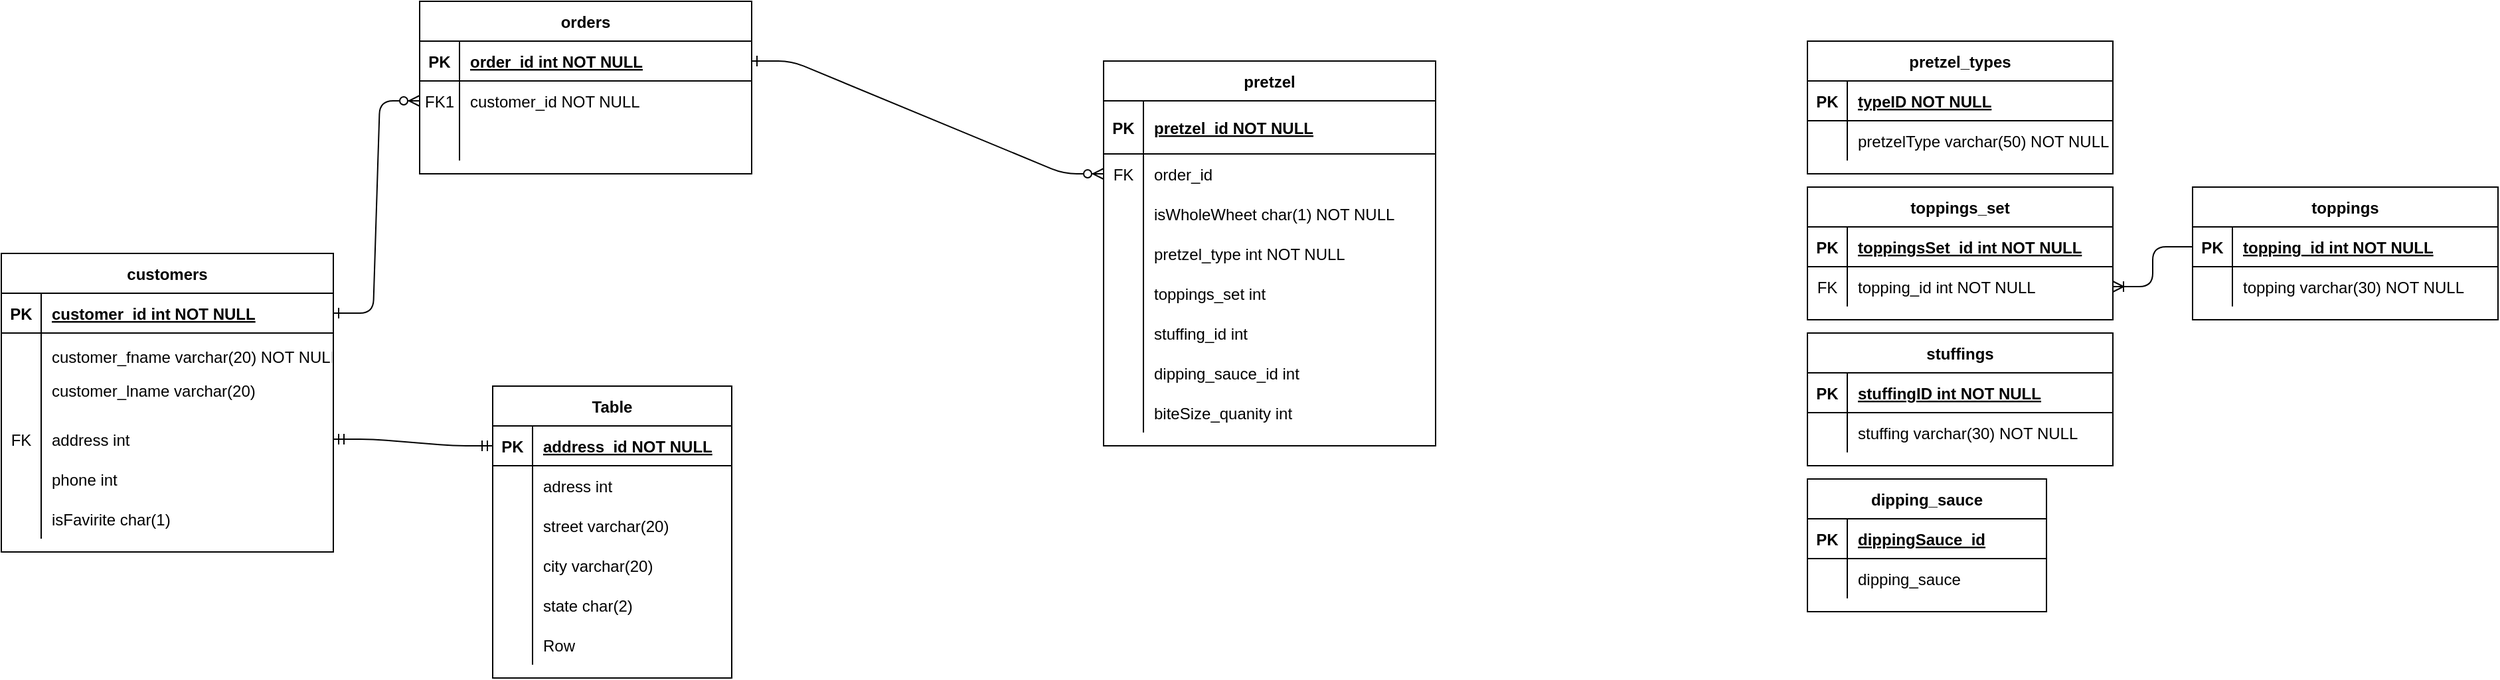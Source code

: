 <mxfile version="14.7.3" type="github">
  <diagram id="R2lEEEUBdFMjLlhIrx00" name="Page-1">
    <mxGraphModel dx="2668" dy="596" grid="1" gridSize="10" guides="1" tooltips="1" connect="1" arrows="1" fold="1" page="1" pageScale="1" pageWidth="850" pageHeight="1100" math="0" shadow="0" extFonts="Permanent Marker^https://fonts.googleapis.com/css?family=Permanent+Marker">
      <root>
        <mxCell id="0" />
        <mxCell id="1" parent="0" />
        <mxCell id="C-vyLk0tnHw3VtMMgP7b-1" value="" style="edgeStyle=entityRelationEdgeStyle;endArrow=ERzeroToMany;startArrow=ERone;endFill=1;startFill=0;" parent="1" source="C-vyLk0tnHw3VtMMgP7b-24" target="C-vyLk0tnHw3VtMMgP7b-6" edge="1">
          <mxGeometry width="100" height="100" relative="1" as="geometry">
            <mxPoint x="340" y="720" as="sourcePoint" />
            <mxPoint x="440" y="620" as="targetPoint" />
          </mxGeometry>
        </mxCell>
        <mxCell id="C-vyLk0tnHw3VtMMgP7b-12" value="" style="edgeStyle=entityRelationEdgeStyle;endArrow=ERzeroToMany;startArrow=ERone;endFill=1;startFill=0;" parent="1" source="C-vyLk0tnHw3VtMMgP7b-3" target="SGBU7bVZU1LcEpZ-vjnb-2" edge="1">
          <mxGeometry width="100" height="100" relative="1" as="geometry">
            <mxPoint x="405" y="135" as="sourcePoint" />
            <mxPoint x="460" y="205" as="targetPoint" />
          </mxGeometry>
        </mxCell>
        <mxCell id="C-vyLk0tnHw3VtMMgP7b-2" value="orders" style="shape=table;startSize=30;container=1;collapsible=1;childLayout=tableLayout;fixedRows=1;rowLines=0;fontStyle=1;align=center;resizeLast=1;" parent="1" vertex="1">
          <mxGeometry x="155" y="30" width="250" height="130" as="geometry" />
        </mxCell>
        <mxCell id="C-vyLk0tnHw3VtMMgP7b-3" value="" style="shape=partialRectangle;collapsible=0;dropTarget=0;pointerEvents=0;fillColor=none;points=[[0,0.5],[1,0.5]];portConstraint=eastwest;top=0;left=0;right=0;bottom=1;" parent="C-vyLk0tnHw3VtMMgP7b-2" vertex="1">
          <mxGeometry y="30" width="250" height="30" as="geometry" />
        </mxCell>
        <mxCell id="C-vyLk0tnHw3VtMMgP7b-4" value="PK" style="shape=partialRectangle;overflow=hidden;connectable=0;fillColor=none;top=0;left=0;bottom=0;right=0;fontStyle=1;" parent="C-vyLk0tnHw3VtMMgP7b-3" vertex="1">
          <mxGeometry width="30" height="30" as="geometry" />
        </mxCell>
        <mxCell id="C-vyLk0tnHw3VtMMgP7b-5" value="order_id int NOT NULL " style="shape=partialRectangle;overflow=hidden;connectable=0;fillColor=none;top=0;left=0;bottom=0;right=0;align=left;spacingLeft=6;fontStyle=5;" parent="C-vyLk0tnHw3VtMMgP7b-3" vertex="1">
          <mxGeometry x="30" width="220" height="30" as="geometry" />
        </mxCell>
        <mxCell id="C-vyLk0tnHw3VtMMgP7b-6" value="" style="shape=partialRectangle;collapsible=0;dropTarget=0;pointerEvents=0;fillColor=none;points=[[0,0.5],[1,0.5]];portConstraint=eastwest;top=0;left=0;right=0;bottom=0;" parent="C-vyLk0tnHw3VtMMgP7b-2" vertex="1">
          <mxGeometry y="60" width="250" height="30" as="geometry" />
        </mxCell>
        <mxCell id="C-vyLk0tnHw3VtMMgP7b-7" value="FK1" style="shape=partialRectangle;overflow=hidden;connectable=0;fillColor=none;top=0;left=0;bottom=0;right=0;" parent="C-vyLk0tnHw3VtMMgP7b-6" vertex="1">
          <mxGeometry width="30" height="30" as="geometry" />
        </mxCell>
        <mxCell id="C-vyLk0tnHw3VtMMgP7b-8" value="customer_id NOT NULL" style="shape=partialRectangle;overflow=hidden;connectable=0;fillColor=none;top=0;left=0;bottom=0;right=0;align=left;spacingLeft=6;" parent="C-vyLk0tnHw3VtMMgP7b-6" vertex="1">
          <mxGeometry x="30" width="220" height="30" as="geometry" />
        </mxCell>
        <mxCell id="SeP6EEfmaqs1ro0g8CX2-123" value="" style="shape=partialRectangle;collapsible=0;dropTarget=0;pointerEvents=0;fillColor=none;top=0;left=0;bottom=0;right=0;points=[[0,0.5],[1,0.5]];portConstraint=eastwest;" parent="C-vyLk0tnHw3VtMMgP7b-2" vertex="1">
          <mxGeometry y="90" width="250" height="30" as="geometry" />
        </mxCell>
        <mxCell id="SeP6EEfmaqs1ro0g8CX2-124" value="" style="shape=partialRectangle;connectable=0;fillColor=none;top=0;left=0;bottom=0;right=0;editable=1;overflow=hidden;" parent="SeP6EEfmaqs1ro0g8CX2-123" vertex="1">
          <mxGeometry width="30" height="30" as="geometry" />
        </mxCell>
        <mxCell id="SeP6EEfmaqs1ro0g8CX2-125" value="" style="shape=partialRectangle;connectable=0;fillColor=none;top=0;left=0;bottom=0;right=0;align=left;spacingLeft=6;overflow=hidden;" parent="SeP6EEfmaqs1ro0g8CX2-123" vertex="1">
          <mxGeometry x="30" width="220" height="30" as="geometry" />
        </mxCell>
        <mxCell id="C-vyLk0tnHw3VtMMgP7b-13" value="pretzel" style="shape=table;startSize=30;container=1;collapsible=1;childLayout=tableLayout;fixedRows=1;rowLines=0;fontStyle=1;align=center;resizeLast=1;" parent="1" vertex="1">
          <mxGeometry x="670" y="75" width="250" height="290" as="geometry" />
        </mxCell>
        <mxCell id="C-vyLk0tnHw3VtMMgP7b-14" value="" style="shape=partialRectangle;collapsible=0;dropTarget=0;pointerEvents=0;fillColor=none;points=[[0,0.5],[1,0.5]];portConstraint=eastwest;top=0;left=0;right=0;bottom=1;" parent="C-vyLk0tnHw3VtMMgP7b-13" vertex="1">
          <mxGeometry y="30" width="250" height="40" as="geometry" />
        </mxCell>
        <mxCell id="C-vyLk0tnHw3VtMMgP7b-15" value="PK" style="shape=partialRectangle;overflow=hidden;connectable=0;fillColor=none;top=0;left=0;bottom=0;right=0;fontStyle=1;" parent="C-vyLk0tnHw3VtMMgP7b-14" vertex="1">
          <mxGeometry width="30" height="40" as="geometry" />
        </mxCell>
        <mxCell id="C-vyLk0tnHw3VtMMgP7b-16" value="pretzel_id NOT NULL" style="shape=partialRectangle;overflow=hidden;connectable=0;fillColor=none;top=0;left=0;bottom=0;right=0;align=left;spacingLeft=6;fontStyle=5;" parent="C-vyLk0tnHw3VtMMgP7b-14" vertex="1">
          <mxGeometry x="30" width="220" height="40" as="geometry" />
        </mxCell>
        <mxCell id="SGBU7bVZU1LcEpZ-vjnb-2" value="" style="shape=partialRectangle;collapsible=0;dropTarget=0;pointerEvents=0;fillColor=none;top=0;left=0;bottom=0;right=0;points=[[0,0.5],[1,0.5]];portConstraint=eastwest;" vertex="1" parent="C-vyLk0tnHw3VtMMgP7b-13">
          <mxGeometry y="70" width="250" height="30" as="geometry" />
        </mxCell>
        <mxCell id="SGBU7bVZU1LcEpZ-vjnb-3" value="FK" style="shape=partialRectangle;connectable=0;fillColor=none;top=0;left=0;bottom=0;right=0;editable=1;overflow=hidden;" vertex="1" parent="SGBU7bVZU1LcEpZ-vjnb-2">
          <mxGeometry width="30" height="30" as="geometry" />
        </mxCell>
        <mxCell id="SGBU7bVZU1LcEpZ-vjnb-4" value="order_id" style="shape=partialRectangle;connectable=0;fillColor=none;top=0;left=0;bottom=0;right=0;align=left;spacingLeft=6;overflow=hidden;" vertex="1" parent="SGBU7bVZU1LcEpZ-vjnb-2">
          <mxGeometry x="30" width="220" height="30" as="geometry" />
        </mxCell>
        <mxCell id="SeP6EEfmaqs1ro0g8CX2-101" value="" style="shape=partialRectangle;collapsible=0;dropTarget=0;pointerEvents=0;fillColor=none;top=0;left=0;bottom=0;right=0;points=[[0,0.5],[1,0.5]];portConstraint=eastwest;" parent="C-vyLk0tnHw3VtMMgP7b-13" vertex="1">
          <mxGeometry y="100" width="250" height="30" as="geometry" />
        </mxCell>
        <mxCell id="SeP6EEfmaqs1ro0g8CX2-102" value="" style="shape=partialRectangle;connectable=0;fillColor=none;top=0;left=0;bottom=0;right=0;editable=1;overflow=hidden;" parent="SeP6EEfmaqs1ro0g8CX2-101" vertex="1">
          <mxGeometry width="30" height="30" as="geometry" />
        </mxCell>
        <mxCell id="SeP6EEfmaqs1ro0g8CX2-103" value="isWholeWheet char(1) NOT NULL" style="shape=partialRectangle;connectable=0;fillColor=none;top=0;left=0;bottom=0;right=0;align=left;spacingLeft=6;overflow=hidden;" parent="SeP6EEfmaqs1ro0g8CX2-101" vertex="1">
          <mxGeometry x="30" width="220" height="30" as="geometry" />
        </mxCell>
        <mxCell id="C-vyLk0tnHw3VtMMgP7b-17" value="" style="shape=partialRectangle;collapsible=0;dropTarget=0;pointerEvents=0;fillColor=none;points=[[0,0.5],[1,0.5]];portConstraint=eastwest;top=0;left=0;right=0;bottom=0;" parent="C-vyLk0tnHw3VtMMgP7b-13" vertex="1">
          <mxGeometry y="130" width="250" height="30" as="geometry" />
        </mxCell>
        <mxCell id="C-vyLk0tnHw3VtMMgP7b-18" value="" style="shape=partialRectangle;overflow=hidden;connectable=0;fillColor=none;top=0;left=0;bottom=0;right=0;" parent="C-vyLk0tnHw3VtMMgP7b-17" vertex="1">
          <mxGeometry width="30" height="30" as="geometry" />
        </mxCell>
        <mxCell id="C-vyLk0tnHw3VtMMgP7b-19" value="pretzel_type int NOT NULL" style="shape=partialRectangle;overflow=hidden;connectable=0;fillColor=none;top=0;left=0;bottom=0;right=0;align=left;spacingLeft=6;" parent="C-vyLk0tnHw3VtMMgP7b-17" vertex="1">
          <mxGeometry x="30" width="220" height="30" as="geometry" />
        </mxCell>
        <mxCell id="SeP6EEfmaqs1ro0g8CX2-17" value="" style="shape=partialRectangle;collapsible=0;dropTarget=0;pointerEvents=0;fillColor=none;top=0;left=0;bottom=0;right=0;points=[[0,0.5],[1,0.5]];portConstraint=eastwest;" parent="C-vyLk0tnHw3VtMMgP7b-13" vertex="1">
          <mxGeometry y="160" width="250" height="30" as="geometry" />
        </mxCell>
        <mxCell id="SeP6EEfmaqs1ro0g8CX2-18" value="" style="shape=partialRectangle;connectable=0;fillColor=none;top=0;left=0;bottom=0;right=0;editable=1;overflow=hidden;" parent="SeP6EEfmaqs1ro0g8CX2-17" vertex="1">
          <mxGeometry width="30" height="30" as="geometry" />
        </mxCell>
        <mxCell id="SeP6EEfmaqs1ro0g8CX2-19" value="toppings_set int" style="shape=partialRectangle;connectable=0;fillColor=none;top=0;left=0;bottom=0;right=0;align=left;spacingLeft=6;overflow=hidden;" parent="SeP6EEfmaqs1ro0g8CX2-17" vertex="1">
          <mxGeometry x="30" width="220" height="30" as="geometry" />
        </mxCell>
        <mxCell id="SeP6EEfmaqs1ro0g8CX2-22" value="" style="shape=partialRectangle;collapsible=0;dropTarget=0;pointerEvents=0;fillColor=none;top=0;left=0;bottom=0;right=0;points=[[0,0.5],[1,0.5]];portConstraint=eastwest;" parent="C-vyLk0tnHw3VtMMgP7b-13" vertex="1">
          <mxGeometry y="190" width="250" height="30" as="geometry" />
        </mxCell>
        <mxCell id="SeP6EEfmaqs1ro0g8CX2-23" value="" style="shape=partialRectangle;connectable=0;fillColor=none;top=0;left=0;bottom=0;right=0;editable=1;overflow=hidden;" parent="SeP6EEfmaqs1ro0g8CX2-22" vertex="1">
          <mxGeometry width="30" height="30" as="geometry" />
        </mxCell>
        <mxCell id="SeP6EEfmaqs1ro0g8CX2-24" value="stuffing_id int" style="shape=partialRectangle;connectable=0;fillColor=none;top=0;left=0;bottom=0;right=0;align=left;spacingLeft=6;overflow=hidden;" parent="SeP6EEfmaqs1ro0g8CX2-22" vertex="1">
          <mxGeometry x="30" width="220" height="30" as="geometry" />
        </mxCell>
        <mxCell id="SeP6EEfmaqs1ro0g8CX2-54" value="" style="shape=partialRectangle;collapsible=0;dropTarget=0;pointerEvents=0;fillColor=none;top=0;left=0;bottom=0;right=0;points=[[0,0.5],[1,0.5]];portConstraint=eastwest;" parent="C-vyLk0tnHw3VtMMgP7b-13" vertex="1">
          <mxGeometry y="220" width="250" height="30" as="geometry" />
        </mxCell>
        <mxCell id="SeP6EEfmaqs1ro0g8CX2-55" value="" style="shape=partialRectangle;connectable=0;fillColor=none;top=0;left=0;bottom=0;right=0;editable=1;overflow=hidden;" parent="SeP6EEfmaqs1ro0g8CX2-54" vertex="1">
          <mxGeometry width="30" height="30" as="geometry" />
        </mxCell>
        <mxCell id="SeP6EEfmaqs1ro0g8CX2-56" value="dipping_sauce_id int" style="shape=partialRectangle;connectable=0;fillColor=none;top=0;left=0;bottom=0;right=0;align=left;spacingLeft=6;overflow=hidden;" parent="SeP6EEfmaqs1ro0g8CX2-54" vertex="1">
          <mxGeometry x="30" width="220" height="30" as="geometry" />
        </mxCell>
        <mxCell id="SeP6EEfmaqs1ro0g8CX2-105" value="" style="shape=partialRectangle;collapsible=0;dropTarget=0;pointerEvents=0;fillColor=none;top=0;left=0;bottom=0;right=0;points=[[0,0.5],[1,0.5]];portConstraint=eastwest;" parent="C-vyLk0tnHw3VtMMgP7b-13" vertex="1">
          <mxGeometry y="250" width="250" height="30" as="geometry" />
        </mxCell>
        <mxCell id="SeP6EEfmaqs1ro0g8CX2-106" value="" style="shape=partialRectangle;connectable=0;fillColor=none;top=0;left=0;bottom=0;right=0;editable=1;overflow=hidden;" parent="SeP6EEfmaqs1ro0g8CX2-105" vertex="1">
          <mxGeometry width="30" height="30" as="geometry" />
        </mxCell>
        <mxCell id="SeP6EEfmaqs1ro0g8CX2-107" value="biteSize_quanity int" style="shape=partialRectangle;connectable=0;fillColor=none;top=0;left=0;bottom=0;right=0;align=left;spacingLeft=6;overflow=hidden;" parent="SeP6EEfmaqs1ro0g8CX2-105" vertex="1">
          <mxGeometry x="30" width="220" height="30" as="geometry" />
        </mxCell>
        <mxCell id="C-vyLk0tnHw3VtMMgP7b-23" value="customers" style="shape=table;startSize=30;container=1;collapsible=1;childLayout=tableLayout;fixedRows=1;rowLines=0;fontStyle=1;align=center;resizeLast=1;" parent="1" vertex="1">
          <mxGeometry x="-160" y="220" width="250" height="225" as="geometry" />
        </mxCell>
        <mxCell id="C-vyLk0tnHw3VtMMgP7b-24" value="" style="shape=partialRectangle;collapsible=0;dropTarget=0;pointerEvents=0;fillColor=none;points=[[0,0.5],[1,0.5]];portConstraint=eastwest;top=0;left=0;right=0;bottom=1;" parent="C-vyLk0tnHw3VtMMgP7b-23" vertex="1">
          <mxGeometry y="30" width="250" height="30" as="geometry" />
        </mxCell>
        <mxCell id="C-vyLk0tnHw3VtMMgP7b-25" value="PK" style="shape=partialRectangle;overflow=hidden;connectable=0;fillColor=none;top=0;left=0;bottom=0;right=0;fontStyle=1;" parent="C-vyLk0tnHw3VtMMgP7b-24" vertex="1">
          <mxGeometry width="30" height="30" as="geometry" />
        </mxCell>
        <mxCell id="C-vyLk0tnHw3VtMMgP7b-26" value="customer_id int NOT NULL " style="shape=partialRectangle;overflow=hidden;connectable=0;fillColor=none;top=0;left=0;bottom=0;right=0;align=left;spacingLeft=6;fontStyle=5;" parent="C-vyLk0tnHw3VtMMgP7b-24" vertex="1">
          <mxGeometry x="30" width="220" height="30" as="geometry" />
        </mxCell>
        <mxCell id="C-vyLk0tnHw3VtMMgP7b-27" value="" style="shape=partialRectangle;collapsible=0;dropTarget=0;pointerEvents=0;fillColor=none;points=[[0,0.5],[1,0.5]];portConstraint=eastwest;top=0;left=0;right=0;bottom=0;" parent="C-vyLk0tnHw3VtMMgP7b-23" vertex="1">
          <mxGeometry y="60" width="250" height="35" as="geometry" />
        </mxCell>
        <mxCell id="C-vyLk0tnHw3VtMMgP7b-28" value="" style="shape=partialRectangle;overflow=hidden;connectable=0;fillColor=none;top=0;left=0;bottom=0;right=0;" parent="C-vyLk0tnHw3VtMMgP7b-27" vertex="1">
          <mxGeometry width="30" height="35" as="geometry" />
        </mxCell>
        <mxCell id="C-vyLk0tnHw3VtMMgP7b-29" value="customer_fname varchar(20) NOT NULL" style="shape=partialRectangle;overflow=hidden;connectable=0;fillColor=none;top=0;left=0;bottom=0;right=0;align=left;spacingLeft=6;" parent="C-vyLk0tnHw3VtMMgP7b-27" vertex="1">
          <mxGeometry x="30" width="220" height="35" as="geometry" />
        </mxCell>
        <mxCell id="SeP6EEfmaqs1ro0g8CX2-108" value="" style="shape=partialRectangle;collapsible=0;dropTarget=0;pointerEvents=0;fillColor=none;top=0;left=0;bottom=0;right=0;points=[[0,0.5],[1,0.5]];portConstraint=eastwest;" parent="C-vyLk0tnHw3VtMMgP7b-23" vertex="1">
          <mxGeometry y="95" width="250" height="30" as="geometry" />
        </mxCell>
        <mxCell id="SeP6EEfmaqs1ro0g8CX2-109" value="" style="shape=partialRectangle;connectable=0;fillColor=none;top=0;left=0;bottom=0;right=0;editable=1;overflow=hidden;" parent="SeP6EEfmaqs1ro0g8CX2-108" vertex="1">
          <mxGeometry width="30" height="30" as="geometry" />
        </mxCell>
        <mxCell id="SeP6EEfmaqs1ro0g8CX2-110" value="customer_lname varchar(20)&#xa; " style="shape=partialRectangle;connectable=0;fillColor=none;top=0;left=0;bottom=0;right=0;align=left;spacingLeft=6;overflow=hidden;" parent="SeP6EEfmaqs1ro0g8CX2-108" vertex="1">
          <mxGeometry x="30" width="220" height="30" as="geometry" />
        </mxCell>
        <mxCell id="SeP6EEfmaqs1ro0g8CX2-111" value="" style="shape=partialRectangle;collapsible=0;dropTarget=0;pointerEvents=0;fillColor=none;top=0;left=0;bottom=0;right=0;points=[[0,0.5],[1,0.5]];portConstraint=eastwest;" parent="C-vyLk0tnHw3VtMMgP7b-23" vertex="1">
          <mxGeometry y="125" width="250" height="30" as="geometry" />
        </mxCell>
        <mxCell id="SeP6EEfmaqs1ro0g8CX2-112" value="FK" style="shape=partialRectangle;connectable=0;fillColor=none;top=0;left=0;bottom=0;right=0;editable=1;overflow=hidden;" parent="SeP6EEfmaqs1ro0g8CX2-111" vertex="1">
          <mxGeometry width="30" height="30" as="geometry" />
        </mxCell>
        <mxCell id="SeP6EEfmaqs1ro0g8CX2-113" value="address int" style="shape=partialRectangle;connectable=0;fillColor=none;top=0;left=0;bottom=0;right=0;align=left;spacingLeft=6;overflow=hidden;" parent="SeP6EEfmaqs1ro0g8CX2-111" vertex="1">
          <mxGeometry x="30" width="220" height="30" as="geometry" />
        </mxCell>
        <mxCell id="SeP6EEfmaqs1ro0g8CX2-114" value="" style="shape=partialRectangle;collapsible=0;dropTarget=0;pointerEvents=0;fillColor=none;top=0;left=0;bottom=0;right=0;points=[[0,0.5],[1,0.5]];portConstraint=eastwest;" parent="C-vyLk0tnHw3VtMMgP7b-23" vertex="1">
          <mxGeometry y="155" width="250" height="30" as="geometry" />
        </mxCell>
        <mxCell id="SeP6EEfmaqs1ro0g8CX2-115" value="" style="shape=partialRectangle;connectable=0;fillColor=none;top=0;left=0;bottom=0;right=0;editable=1;overflow=hidden;" parent="SeP6EEfmaqs1ro0g8CX2-114" vertex="1">
          <mxGeometry width="30" height="30" as="geometry" />
        </mxCell>
        <mxCell id="SeP6EEfmaqs1ro0g8CX2-116" value="phone int" style="shape=partialRectangle;connectable=0;fillColor=none;top=0;left=0;bottom=0;right=0;align=left;spacingLeft=6;overflow=hidden;" parent="SeP6EEfmaqs1ro0g8CX2-114" vertex="1">
          <mxGeometry x="30" width="220" height="30" as="geometry" />
        </mxCell>
        <mxCell id="SeP6EEfmaqs1ro0g8CX2-117" value="" style="shape=partialRectangle;collapsible=0;dropTarget=0;pointerEvents=0;fillColor=none;top=0;left=0;bottom=0;right=0;points=[[0,0.5],[1,0.5]];portConstraint=eastwest;" parent="C-vyLk0tnHw3VtMMgP7b-23" vertex="1">
          <mxGeometry y="185" width="250" height="30" as="geometry" />
        </mxCell>
        <mxCell id="SeP6EEfmaqs1ro0g8CX2-118" value="" style="shape=partialRectangle;connectable=0;fillColor=none;top=0;left=0;bottom=0;right=0;editable=1;overflow=hidden;" parent="SeP6EEfmaqs1ro0g8CX2-117" vertex="1">
          <mxGeometry width="30" height="30" as="geometry" />
        </mxCell>
        <mxCell id="SeP6EEfmaqs1ro0g8CX2-119" value="isFavirite char(1)" style="shape=partialRectangle;connectable=0;fillColor=none;top=0;left=0;bottom=0;right=0;align=left;spacingLeft=6;overflow=hidden;" parent="SeP6EEfmaqs1ro0g8CX2-117" vertex="1">
          <mxGeometry x="30" width="220" height="30" as="geometry" />
        </mxCell>
        <mxCell id="SeP6EEfmaqs1ro0g8CX2-1" value="pretzel_types" style="shape=table;startSize=30;container=1;collapsible=1;childLayout=tableLayout;fixedRows=1;rowLines=0;fontStyle=1;align=center;resizeLast=1;" parent="1" vertex="1">
          <mxGeometry x="1200" y="60" width="230" height="100" as="geometry" />
        </mxCell>
        <mxCell id="SeP6EEfmaqs1ro0g8CX2-2" value="" style="shape=partialRectangle;collapsible=0;dropTarget=0;pointerEvents=0;fillColor=none;top=0;left=0;bottom=1;right=0;points=[[0,0.5],[1,0.5]];portConstraint=eastwest;" parent="SeP6EEfmaqs1ro0g8CX2-1" vertex="1">
          <mxGeometry y="30" width="230" height="30" as="geometry" />
        </mxCell>
        <mxCell id="SeP6EEfmaqs1ro0g8CX2-3" value="PK" style="shape=partialRectangle;connectable=0;fillColor=none;top=0;left=0;bottom=0;right=0;fontStyle=1;overflow=hidden;" parent="SeP6EEfmaqs1ro0g8CX2-2" vertex="1">
          <mxGeometry width="30" height="30" as="geometry" />
        </mxCell>
        <mxCell id="SeP6EEfmaqs1ro0g8CX2-4" value="typeID NOT NULL" style="shape=partialRectangle;connectable=0;fillColor=none;top=0;left=0;bottom=0;right=0;align=left;spacingLeft=6;fontStyle=5;overflow=hidden;" parent="SeP6EEfmaqs1ro0g8CX2-2" vertex="1">
          <mxGeometry x="30" width="200" height="30" as="geometry" />
        </mxCell>
        <mxCell id="SeP6EEfmaqs1ro0g8CX2-5" value="" style="shape=partialRectangle;collapsible=0;dropTarget=0;pointerEvents=0;fillColor=none;top=0;left=0;bottom=0;right=0;points=[[0,0.5],[1,0.5]];portConstraint=eastwest;" parent="SeP6EEfmaqs1ro0g8CX2-1" vertex="1">
          <mxGeometry y="60" width="230" height="30" as="geometry" />
        </mxCell>
        <mxCell id="SeP6EEfmaqs1ro0g8CX2-6" value="" style="shape=partialRectangle;connectable=0;fillColor=none;top=0;left=0;bottom=0;right=0;editable=1;overflow=hidden;" parent="SeP6EEfmaqs1ro0g8CX2-5" vertex="1">
          <mxGeometry width="30" height="30" as="geometry" />
        </mxCell>
        <mxCell id="SeP6EEfmaqs1ro0g8CX2-7" value="pretzelType varchar(50) NOT NULL " style="shape=partialRectangle;connectable=0;fillColor=none;top=0;left=0;bottom=0;right=0;align=left;spacingLeft=6;overflow=hidden;" parent="SeP6EEfmaqs1ro0g8CX2-5" vertex="1">
          <mxGeometry x="30" width="200" height="30" as="geometry" />
        </mxCell>
        <mxCell id="SeP6EEfmaqs1ro0g8CX2-25" value="toppings" style="shape=table;startSize=30;container=1;collapsible=1;childLayout=tableLayout;fixedRows=1;rowLines=0;fontStyle=1;align=center;resizeLast=1;" parent="1" vertex="1">
          <mxGeometry x="1490" y="170" width="230" height="100" as="geometry" />
        </mxCell>
        <mxCell id="SeP6EEfmaqs1ro0g8CX2-26" value="" style="shape=partialRectangle;collapsible=0;dropTarget=0;pointerEvents=0;fillColor=none;top=0;left=0;bottom=1;right=0;points=[[0,0.5],[1,0.5]];portConstraint=eastwest;" parent="SeP6EEfmaqs1ro0g8CX2-25" vertex="1">
          <mxGeometry y="30" width="230" height="30" as="geometry" />
        </mxCell>
        <mxCell id="SeP6EEfmaqs1ro0g8CX2-27" value="PK" style="shape=partialRectangle;connectable=0;fillColor=none;top=0;left=0;bottom=0;right=0;fontStyle=1;overflow=hidden;" parent="SeP6EEfmaqs1ro0g8CX2-26" vertex="1">
          <mxGeometry width="30" height="30" as="geometry" />
        </mxCell>
        <mxCell id="SeP6EEfmaqs1ro0g8CX2-28" value="topping_id int NOT NULL" style="shape=partialRectangle;connectable=0;fillColor=none;top=0;left=0;bottom=0;right=0;align=left;spacingLeft=6;fontStyle=5;overflow=hidden;" parent="SeP6EEfmaqs1ro0g8CX2-26" vertex="1">
          <mxGeometry x="30" width="200" height="30" as="geometry" />
        </mxCell>
        <mxCell id="SeP6EEfmaqs1ro0g8CX2-29" value="" style="shape=partialRectangle;collapsible=0;dropTarget=0;pointerEvents=0;fillColor=none;top=0;left=0;bottom=0;right=0;points=[[0,0.5],[1,0.5]];portConstraint=eastwest;" parent="SeP6EEfmaqs1ro0g8CX2-25" vertex="1">
          <mxGeometry y="60" width="230" height="30" as="geometry" />
        </mxCell>
        <mxCell id="SeP6EEfmaqs1ro0g8CX2-30" value="" style="shape=partialRectangle;connectable=0;fillColor=none;top=0;left=0;bottom=0;right=0;editable=1;overflow=hidden;" parent="SeP6EEfmaqs1ro0g8CX2-29" vertex="1">
          <mxGeometry width="30" height="30" as="geometry" />
        </mxCell>
        <mxCell id="SeP6EEfmaqs1ro0g8CX2-31" value="topping varchar(30) NOT NULL" style="shape=partialRectangle;connectable=0;fillColor=none;top=0;left=0;bottom=0;right=0;align=left;spacingLeft=6;overflow=hidden;" parent="SeP6EEfmaqs1ro0g8CX2-29" vertex="1">
          <mxGeometry x="30" width="200" height="30" as="geometry" />
        </mxCell>
        <mxCell id="SeP6EEfmaqs1ro0g8CX2-38" value="" style="edgeStyle=entityRelationEdgeStyle;fontSize=12;html=1;endArrow=ERoneToMany;" parent="1" source="SeP6EEfmaqs1ro0g8CX2-26" target="SeP6EEfmaqs1ro0g8CX2-76" edge="1">
          <mxGeometry width="100" height="100" relative="1" as="geometry">
            <mxPoint x="370" y="420" as="sourcePoint" />
            <mxPoint x="1280" y="270" as="targetPoint" />
          </mxGeometry>
        </mxCell>
        <mxCell id="SeP6EEfmaqs1ro0g8CX2-39" value="stuffings" style="shape=table;startSize=30;container=1;collapsible=1;childLayout=tableLayout;fixedRows=1;rowLines=0;fontStyle=1;align=center;resizeLast=1;" parent="1" vertex="1">
          <mxGeometry x="1200" y="280" width="230" height="100" as="geometry" />
        </mxCell>
        <mxCell id="SeP6EEfmaqs1ro0g8CX2-40" value="" style="shape=partialRectangle;collapsible=0;dropTarget=0;pointerEvents=0;fillColor=none;top=0;left=0;bottom=1;right=0;points=[[0,0.5],[1,0.5]];portConstraint=eastwest;" parent="SeP6EEfmaqs1ro0g8CX2-39" vertex="1">
          <mxGeometry y="30" width="230" height="30" as="geometry" />
        </mxCell>
        <mxCell id="SeP6EEfmaqs1ro0g8CX2-41" value="PK" style="shape=partialRectangle;connectable=0;fillColor=none;top=0;left=0;bottom=0;right=0;fontStyle=1;overflow=hidden;" parent="SeP6EEfmaqs1ro0g8CX2-40" vertex="1">
          <mxGeometry width="30" height="30" as="geometry" />
        </mxCell>
        <mxCell id="SeP6EEfmaqs1ro0g8CX2-42" value="stuffingID int NOT NULL" style="shape=partialRectangle;connectable=0;fillColor=none;top=0;left=0;bottom=0;right=0;align=left;spacingLeft=6;fontStyle=5;overflow=hidden;" parent="SeP6EEfmaqs1ro0g8CX2-40" vertex="1">
          <mxGeometry x="30" width="200" height="30" as="geometry" />
        </mxCell>
        <mxCell id="SeP6EEfmaqs1ro0g8CX2-43" value="" style="shape=partialRectangle;collapsible=0;dropTarget=0;pointerEvents=0;fillColor=none;top=0;left=0;bottom=0;right=0;points=[[0,0.5],[1,0.5]];portConstraint=eastwest;" parent="SeP6EEfmaqs1ro0g8CX2-39" vertex="1">
          <mxGeometry y="60" width="230" height="30" as="geometry" />
        </mxCell>
        <mxCell id="SeP6EEfmaqs1ro0g8CX2-44" value="" style="shape=partialRectangle;connectable=0;fillColor=none;top=0;left=0;bottom=0;right=0;editable=1;overflow=hidden;" parent="SeP6EEfmaqs1ro0g8CX2-43" vertex="1">
          <mxGeometry width="30" height="30" as="geometry" />
        </mxCell>
        <mxCell id="SeP6EEfmaqs1ro0g8CX2-45" value="stuffing varchar(30) NOT NULL" style="shape=partialRectangle;connectable=0;fillColor=none;top=0;left=0;bottom=0;right=0;align=left;spacingLeft=6;overflow=hidden;" parent="SeP6EEfmaqs1ro0g8CX2-43" vertex="1">
          <mxGeometry x="30" width="200" height="30" as="geometry" />
        </mxCell>
        <mxCell id="SeP6EEfmaqs1ro0g8CX2-57" value="dipping_sauce" style="shape=table;startSize=30;container=1;collapsible=1;childLayout=tableLayout;fixedRows=1;rowLines=0;fontStyle=1;align=center;resizeLast=1;" parent="1" vertex="1">
          <mxGeometry x="1200" y="390" width="180" height="100" as="geometry" />
        </mxCell>
        <mxCell id="SeP6EEfmaqs1ro0g8CX2-58" value="" style="shape=partialRectangle;collapsible=0;dropTarget=0;pointerEvents=0;fillColor=none;top=0;left=0;bottom=1;right=0;points=[[0,0.5],[1,0.5]];portConstraint=eastwest;" parent="SeP6EEfmaqs1ro0g8CX2-57" vertex="1">
          <mxGeometry y="30" width="180" height="30" as="geometry" />
        </mxCell>
        <mxCell id="SeP6EEfmaqs1ro0g8CX2-59" value="PK" style="shape=partialRectangle;connectable=0;fillColor=none;top=0;left=0;bottom=0;right=0;fontStyle=1;overflow=hidden;" parent="SeP6EEfmaqs1ro0g8CX2-58" vertex="1">
          <mxGeometry width="30" height="30" as="geometry" />
        </mxCell>
        <mxCell id="SeP6EEfmaqs1ro0g8CX2-60" value="dippingSauce_id" style="shape=partialRectangle;connectable=0;fillColor=none;top=0;left=0;bottom=0;right=0;align=left;spacingLeft=6;fontStyle=5;overflow=hidden;" parent="SeP6EEfmaqs1ro0g8CX2-58" vertex="1">
          <mxGeometry x="30" width="150" height="30" as="geometry" />
        </mxCell>
        <mxCell id="SeP6EEfmaqs1ro0g8CX2-61" value="" style="shape=partialRectangle;collapsible=0;dropTarget=0;pointerEvents=0;fillColor=none;top=0;left=0;bottom=0;right=0;points=[[0,0.5],[1,0.5]];portConstraint=eastwest;" parent="SeP6EEfmaqs1ro0g8CX2-57" vertex="1">
          <mxGeometry y="60" width="180" height="30" as="geometry" />
        </mxCell>
        <mxCell id="SeP6EEfmaqs1ro0g8CX2-62" value="" style="shape=partialRectangle;connectable=0;fillColor=none;top=0;left=0;bottom=0;right=0;editable=1;overflow=hidden;" parent="SeP6EEfmaqs1ro0g8CX2-61" vertex="1">
          <mxGeometry width="30" height="30" as="geometry" />
        </mxCell>
        <mxCell id="SeP6EEfmaqs1ro0g8CX2-63" value="dipping_sauce" style="shape=partialRectangle;connectable=0;fillColor=none;top=0;left=0;bottom=0;right=0;align=left;spacingLeft=6;overflow=hidden;" parent="SeP6EEfmaqs1ro0g8CX2-61" vertex="1">
          <mxGeometry x="30" width="150" height="30" as="geometry" />
        </mxCell>
        <mxCell id="SeP6EEfmaqs1ro0g8CX2-72" value="toppings_set" style="shape=table;startSize=30;container=1;collapsible=1;childLayout=tableLayout;fixedRows=1;rowLines=0;fontStyle=1;align=center;resizeLast=1;" parent="1" vertex="1">
          <mxGeometry x="1200" y="170" width="230" height="100" as="geometry">
            <mxRectangle x="850" y="100" width="120" height="30" as="alternateBounds" />
          </mxGeometry>
        </mxCell>
        <mxCell id="SeP6EEfmaqs1ro0g8CX2-73" value="" style="shape=partialRectangle;collapsible=0;dropTarget=0;pointerEvents=0;fillColor=none;top=0;left=0;bottom=1;right=0;points=[[0,0.5],[1,0.5]];portConstraint=eastwest;" parent="SeP6EEfmaqs1ro0g8CX2-72" vertex="1">
          <mxGeometry y="30" width="230" height="30" as="geometry" />
        </mxCell>
        <mxCell id="SeP6EEfmaqs1ro0g8CX2-74" value="PK" style="shape=partialRectangle;connectable=0;fillColor=none;top=0;left=0;bottom=0;right=0;fontStyle=1;overflow=hidden;" parent="SeP6EEfmaqs1ro0g8CX2-73" vertex="1">
          <mxGeometry width="30" height="30" as="geometry" />
        </mxCell>
        <mxCell id="SeP6EEfmaqs1ro0g8CX2-75" value="toppingsSet_id int NOT NULL" style="shape=partialRectangle;connectable=0;fillColor=none;top=0;left=0;bottom=0;right=0;align=left;spacingLeft=6;fontStyle=5;overflow=hidden;" parent="SeP6EEfmaqs1ro0g8CX2-73" vertex="1">
          <mxGeometry x="30" width="200" height="30" as="geometry" />
        </mxCell>
        <mxCell id="SeP6EEfmaqs1ro0g8CX2-76" value="" style="shape=partialRectangle;collapsible=0;dropTarget=0;pointerEvents=0;fillColor=none;top=0;left=0;bottom=0;right=0;points=[[0,0.5],[1,0.5]];portConstraint=eastwest;" parent="SeP6EEfmaqs1ro0g8CX2-72" vertex="1">
          <mxGeometry y="60" width="230" height="30" as="geometry" />
        </mxCell>
        <mxCell id="SeP6EEfmaqs1ro0g8CX2-77" value="FK" style="shape=partialRectangle;connectable=0;fillColor=none;top=0;left=0;bottom=0;right=0;editable=1;overflow=hidden;" parent="SeP6EEfmaqs1ro0g8CX2-76" vertex="1">
          <mxGeometry width="30" height="30" as="geometry" />
        </mxCell>
        <mxCell id="SeP6EEfmaqs1ro0g8CX2-78" value="topping_id int NOT NULL" style="shape=partialRectangle;connectable=0;fillColor=none;top=0;left=0;bottom=0;right=0;align=left;spacingLeft=6;overflow=hidden;" parent="SeP6EEfmaqs1ro0g8CX2-76" vertex="1">
          <mxGeometry x="30" width="200" height="30" as="geometry" />
        </mxCell>
        <mxCell id="SeP6EEfmaqs1ro0g8CX2-126" value="Table" style="shape=table;startSize=30;container=1;collapsible=1;childLayout=tableLayout;fixedRows=1;rowLines=0;fontStyle=1;align=center;resizeLast=1;" parent="1" vertex="1">
          <mxGeometry x="210" y="320" width="180" height="220" as="geometry" />
        </mxCell>
        <mxCell id="SeP6EEfmaqs1ro0g8CX2-127" value="" style="shape=partialRectangle;collapsible=0;dropTarget=0;pointerEvents=0;fillColor=none;top=0;left=0;bottom=1;right=0;points=[[0,0.5],[1,0.5]];portConstraint=eastwest;" parent="SeP6EEfmaqs1ro0g8CX2-126" vertex="1">
          <mxGeometry y="30" width="180" height="30" as="geometry" />
        </mxCell>
        <mxCell id="SeP6EEfmaqs1ro0g8CX2-128" value="PK" style="shape=partialRectangle;connectable=0;fillColor=none;top=0;left=0;bottom=0;right=0;fontStyle=1;overflow=hidden;" parent="SeP6EEfmaqs1ro0g8CX2-127" vertex="1">
          <mxGeometry width="30" height="30" as="geometry" />
        </mxCell>
        <mxCell id="SeP6EEfmaqs1ro0g8CX2-129" value="address_id NOT NULL" style="shape=partialRectangle;connectable=0;fillColor=none;top=0;left=0;bottom=0;right=0;align=left;spacingLeft=6;fontStyle=5;overflow=hidden;" parent="SeP6EEfmaqs1ro0g8CX2-127" vertex="1">
          <mxGeometry x="30" width="150" height="30" as="geometry" />
        </mxCell>
        <mxCell id="SeP6EEfmaqs1ro0g8CX2-130" value="" style="shape=partialRectangle;collapsible=0;dropTarget=0;pointerEvents=0;fillColor=none;top=0;left=0;bottom=0;right=0;points=[[0,0.5],[1,0.5]];portConstraint=eastwest;" parent="SeP6EEfmaqs1ro0g8CX2-126" vertex="1">
          <mxGeometry y="60" width="180" height="30" as="geometry" />
        </mxCell>
        <mxCell id="SeP6EEfmaqs1ro0g8CX2-131" value="" style="shape=partialRectangle;connectable=0;fillColor=none;top=0;left=0;bottom=0;right=0;editable=1;overflow=hidden;" parent="SeP6EEfmaqs1ro0g8CX2-130" vertex="1">
          <mxGeometry width="30" height="30" as="geometry" />
        </mxCell>
        <mxCell id="SeP6EEfmaqs1ro0g8CX2-132" value="adress int" style="shape=partialRectangle;connectable=0;fillColor=none;top=0;left=0;bottom=0;right=0;align=left;spacingLeft=6;overflow=hidden;" parent="SeP6EEfmaqs1ro0g8CX2-130" vertex="1">
          <mxGeometry x="30" width="150" height="30" as="geometry" />
        </mxCell>
        <mxCell id="SeP6EEfmaqs1ro0g8CX2-133" value="" style="shape=partialRectangle;collapsible=0;dropTarget=0;pointerEvents=0;fillColor=none;top=0;left=0;bottom=0;right=0;points=[[0,0.5],[1,0.5]];portConstraint=eastwest;" parent="SeP6EEfmaqs1ro0g8CX2-126" vertex="1">
          <mxGeometry y="90" width="180" height="30" as="geometry" />
        </mxCell>
        <mxCell id="SeP6EEfmaqs1ro0g8CX2-134" value="" style="shape=partialRectangle;connectable=0;fillColor=none;top=0;left=0;bottom=0;right=0;editable=1;overflow=hidden;" parent="SeP6EEfmaqs1ro0g8CX2-133" vertex="1">
          <mxGeometry width="30" height="30" as="geometry" />
        </mxCell>
        <mxCell id="SeP6EEfmaqs1ro0g8CX2-135" value="street varchar(20)" style="shape=partialRectangle;connectable=0;fillColor=none;top=0;left=0;bottom=0;right=0;align=left;spacingLeft=6;overflow=hidden;" parent="SeP6EEfmaqs1ro0g8CX2-133" vertex="1">
          <mxGeometry x="30" width="150" height="30" as="geometry" />
        </mxCell>
        <mxCell id="SeP6EEfmaqs1ro0g8CX2-136" value="" style="shape=partialRectangle;collapsible=0;dropTarget=0;pointerEvents=0;fillColor=none;top=0;left=0;bottom=0;right=0;points=[[0,0.5],[1,0.5]];portConstraint=eastwest;" parent="SeP6EEfmaqs1ro0g8CX2-126" vertex="1">
          <mxGeometry y="120" width="180" height="30" as="geometry" />
        </mxCell>
        <mxCell id="SeP6EEfmaqs1ro0g8CX2-137" value="" style="shape=partialRectangle;connectable=0;fillColor=none;top=0;left=0;bottom=0;right=0;editable=1;overflow=hidden;" parent="SeP6EEfmaqs1ro0g8CX2-136" vertex="1">
          <mxGeometry width="30" height="30" as="geometry" />
        </mxCell>
        <mxCell id="SeP6EEfmaqs1ro0g8CX2-138" value="city varchar(20)" style="shape=partialRectangle;connectable=0;fillColor=none;top=0;left=0;bottom=0;right=0;align=left;spacingLeft=6;overflow=hidden;" parent="SeP6EEfmaqs1ro0g8CX2-136" vertex="1">
          <mxGeometry x="30" width="150" height="30" as="geometry" />
        </mxCell>
        <mxCell id="SeP6EEfmaqs1ro0g8CX2-141" value="" style="shape=partialRectangle;collapsible=0;dropTarget=0;pointerEvents=0;fillColor=none;top=0;left=0;bottom=0;right=0;points=[[0,0.5],[1,0.5]];portConstraint=eastwest;" parent="SeP6EEfmaqs1ro0g8CX2-126" vertex="1">
          <mxGeometry y="150" width="180" height="30" as="geometry" />
        </mxCell>
        <mxCell id="SeP6EEfmaqs1ro0g8CX2-142" value="" style="shape=partialRectangle;connectable=0;fillColor=none;top=0;left=0;bottom=0;right=0;editable=1;overflow=hidden;" parent="SeP6EEfmaqs1ro0g8CX2-141" vertex="1">
          <mxGeometry width="30" height="30" as="geometry" />
        </mxCell>
        <mxCell id="SeP6EEfmaqs1ro0g8CX2-143" value="state char(2)" style="shape=partialRectangle;connectable=0;fillColor=none;top=0;left=0;bottom=0;right=0;align=left;spacingLeft=6;overflow=hidden;" parent="SeP6EEfmaqs1ro0g8CX2-141" vertex="1">
          <mxGeometry x="30" width="150" height="30" as="geometry" />
        </mxCell>
        <mxCell id="SeP6EEfmaqs1ro0g8CX2-151" value="" style="shape=partialRectangle;collapsible=0;dropTarget=0;pointerEvents=0;fillColor=none;top=0;left=0;bottom=0;right=0;points=[[0,0.5],[1,0.5]];portConstraint=eastwest;" parent="SeP6EEfmaqs1ro0g8CX2-126" vertex="1">
          <mxGeometry y="180" width="180" height="30" as="geometry" />
        </mxCell>
        <mxCell id="SeP6EEfmaqs1ro0g8CX2-152" value="" style="shape=partialRectangle;connectable=0;fillColor=none;top=0;left=0;bottom=0;right=0;editable=1;overflow=hidden;" parent="SeP6EEfmaqs1ro0g8CX2-151" vertex="1">
          <mxGeometry width="30" height="30" as="geometry" />
        </mxCell>
        <mxCell id="SeP6EEfmaqs1ro0g8CX2-153" value="Row" style="shape=partialRectangle;connectable=0;fillColor=none;top=0;left=0;bottom=0;right=0;align=left;spacingLeft=6;overflow=hidden;" parent="SeP6EEfmaqs1ro0g8CX2-151" vertex="1">
          <mxGeometry x="30" width="150" height="30" as="geometry" />
        </mxCell>
        <mxCell id="SeP6EEfmaqs1ro0g8CX2-139" value="" style="edgeStyle=entityRelationEdgeStyle;fontSize=12;html=1;endArrow=ERmandOne;startArrow=ERmandOne;" parent="1" source="SeP6EEfmaqs1ro0g8CX2-127" target="SeP6EEfmaqs1ro0g8CX2-111" edge="1">
          <mxGeometry width="100" height="100" relative="1" as="geometry">
            <mxPoint x="370" y="360" as="sourcePoint" />
            <mxPoint x="470" y="260" as="targetPoint" />
          </mxGeometry>
        </mxCell>
      </root>
    </mxGraphModel>
  </diagram>
</mxfile>
